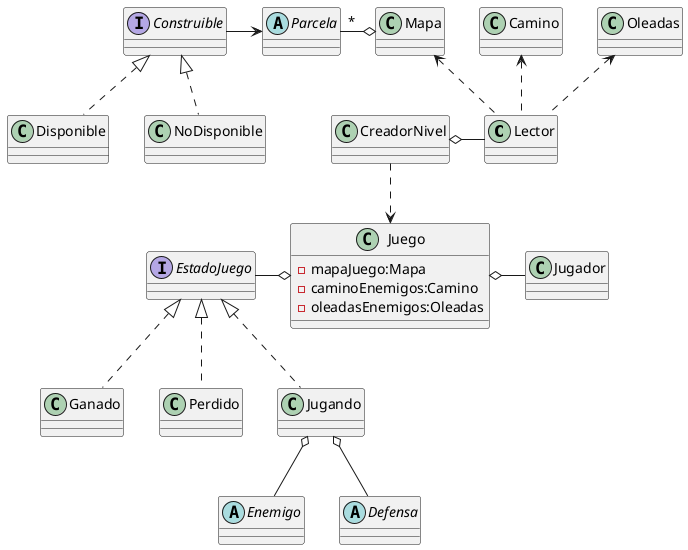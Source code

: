 @startuml

class Lector{}
class CreadorNivel{}
class Mapa{}
class Camino{}

abstract class Parcela{}
interface Construible{}
class Disponible{}
class NoDisponible{}

class Jugador{}
class Juego{
- mapaJuego:Mapa
- caminoEnemigos:Camino
- oleadasEnemigos:Oleadas
}
interface EstadoJuego{}
class Ganado{}
class Perdido{}
class Jugando{}

abstract class Enemigo{}
abstract class Defensa{}

Mapa <.. Lector
Camino <.. Lector
Oleadas <.. Lector

Construible -> Parcela
Parcela "*" -o Mapa
Construible <|.. Disponible
Construible <|.. NoDisponible

CreadorNivel o- Lector
CreadorNivel ..> Juego

Juego o- Jugador
EstadoJuego -o Juego
EstadoJuego <|.. Ganado
EstadoJuego <|.. Perdido
EstadoJuego <|.. Jugando

Jugando o-- Enemigo
Jugando o-- Defensa

@enduml